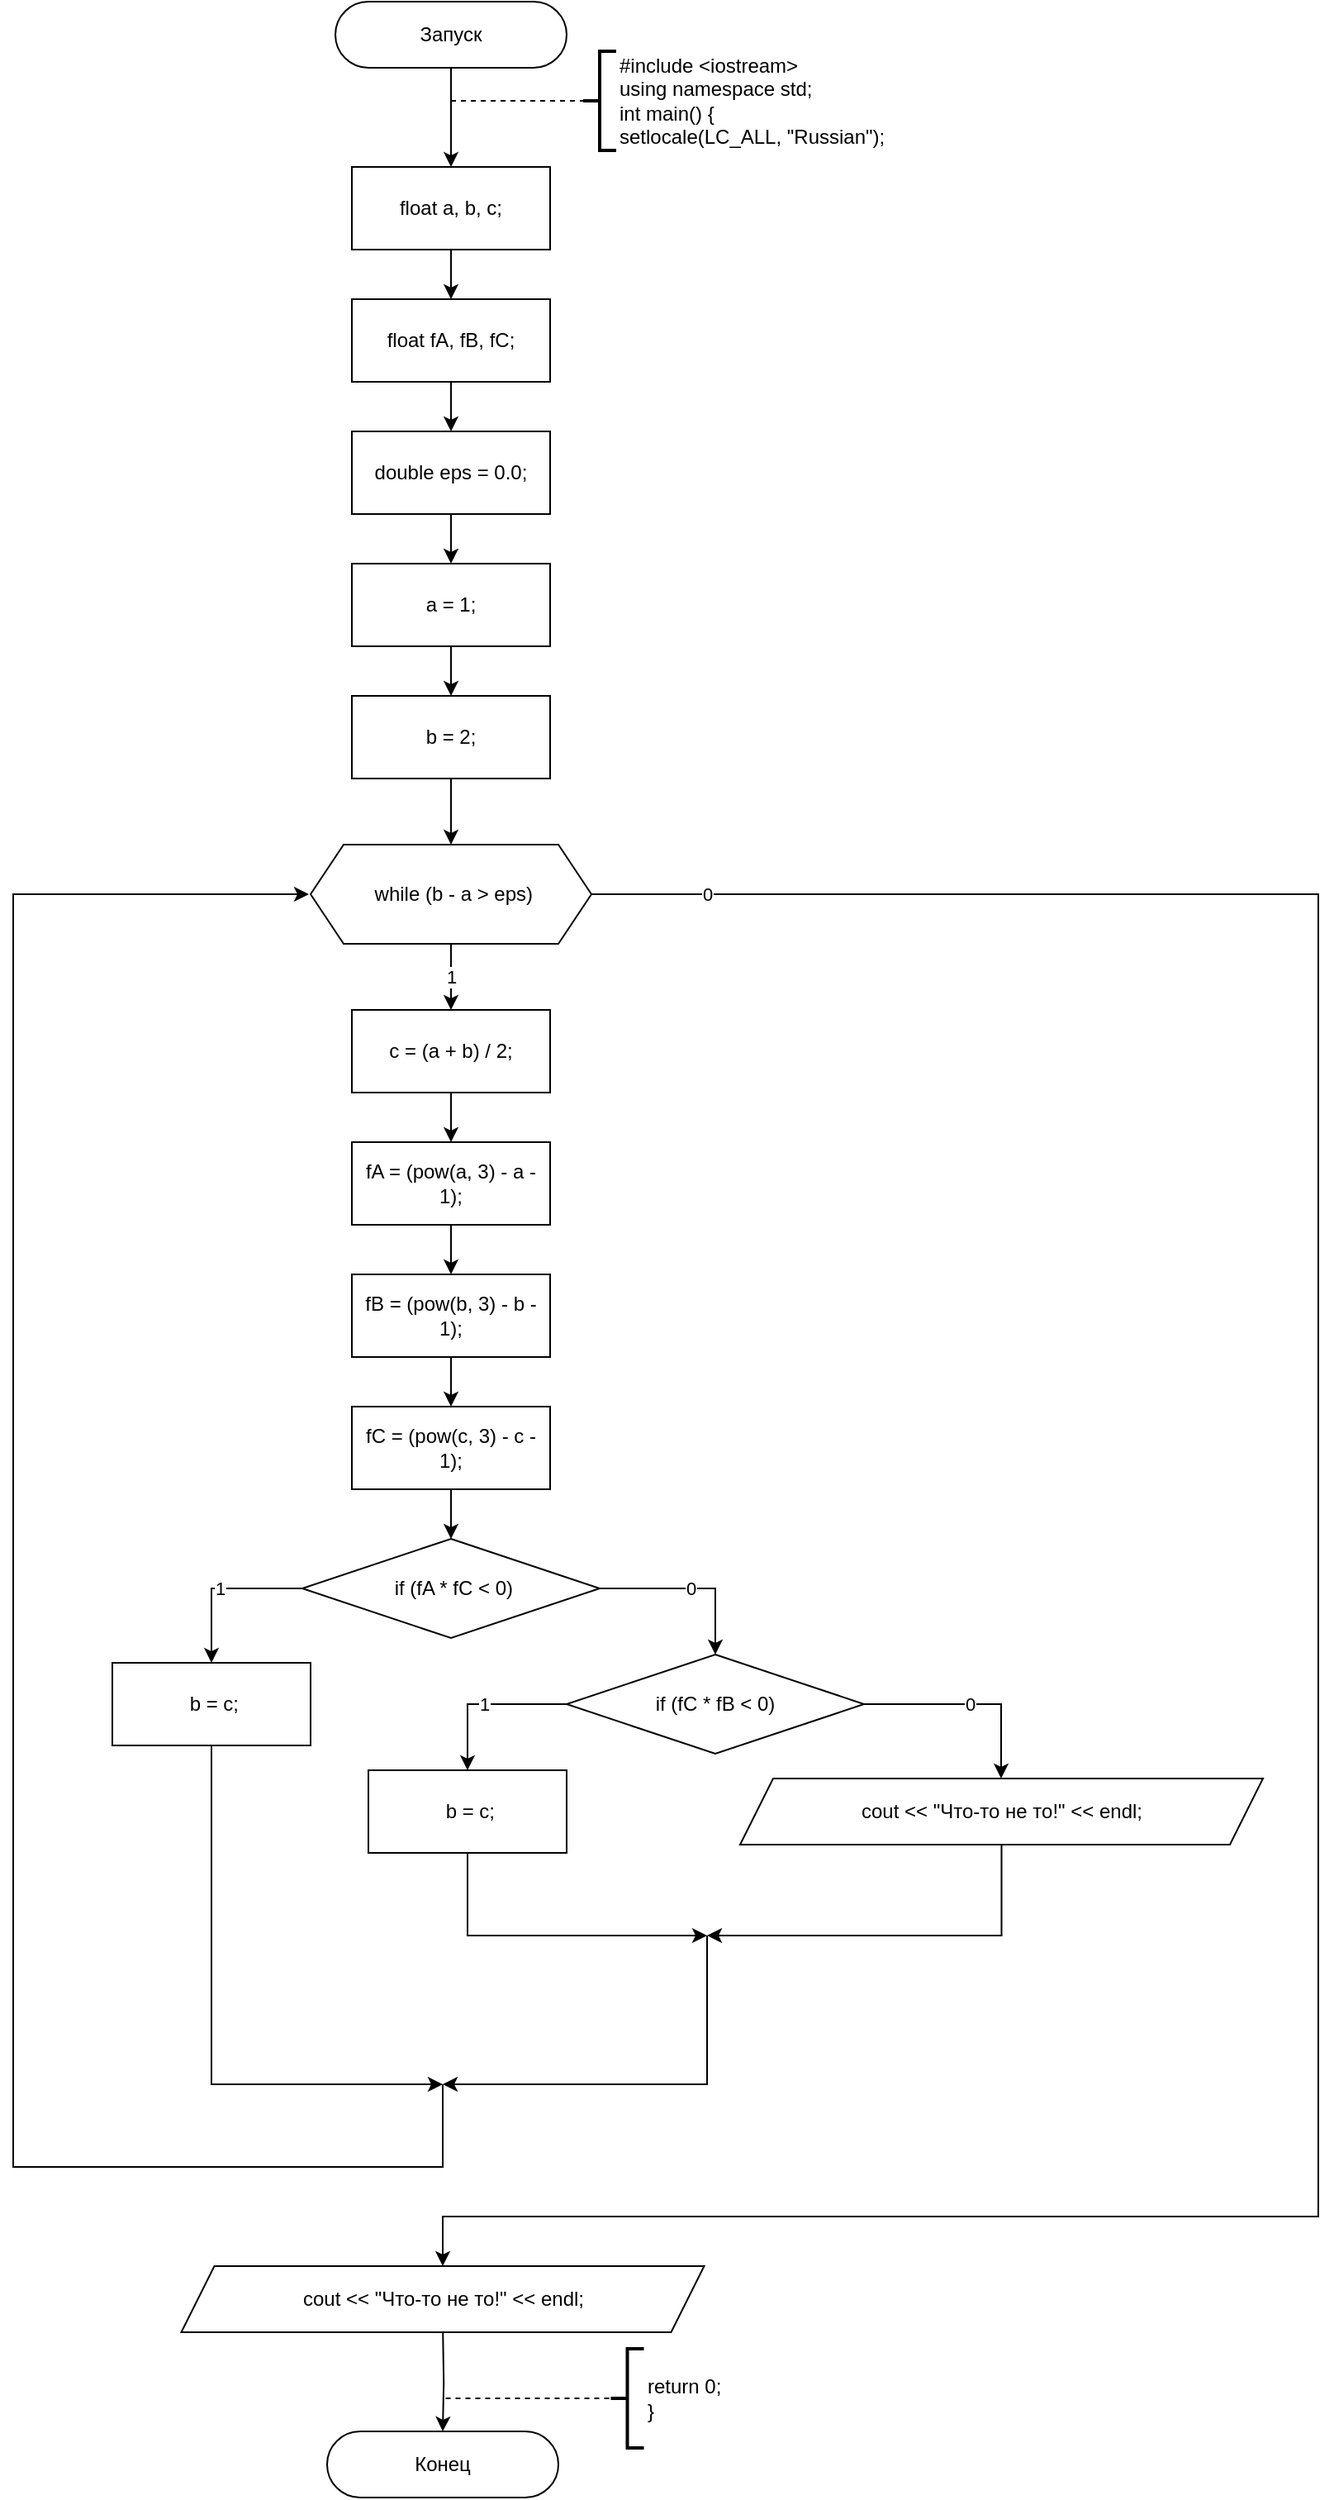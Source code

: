 <mxfile version="13.9.9" type="device"><diagram id="zt6wCPbT44iJaOMA_DcR" name="Страница 1"><mxGraphModel dx="852" dy="494" grid="1" gridSize="10" guides="1" tooltips="1" connect="0" arrows="1" fold="1" page="1" pageScale="1" pageWidth="827" pageHeight="1169" math="0" shadow="0"><root><mxCell id="0"/><mxCell id="1" parent="0"/><mxCell id="2" style="edgeStyle=orthogonalEdgeStyle;rounded=0;orthogonalLoop=1;jettySize=auto;html=1;" parent="1" source="3" target="4" edge="1"><mxGeometry relative="1" as="geometry"/></mxCell><mxCell id="3" value="Запуск" style="rounded=1;whiteSpace=wrap;html=1;arcSize=50;" parent="1" vertex="1"><mxGeometry x="305" y="20" width="140" height="40" as="geometry"/></mxCell><mxCell id="195" style="edgeStyle=none;html=1;" parent="1" source="4" edge="1"><mxGeometry relative="1" as="geometry"><mxPoint x="375" y="200" as="targetPoint"/></mxGeometry></mxCell><mxCell id="4" value="float a, b, c;" style="rounded=0;whiteSpace=wrap;html=1;" parent="1" vertex="1"><mxGeometry x="315" y="120" width="120" height="50" as="geometry"/></mxCell><mxCell id="5" value="#include &amp;lt;iostream&amp;gt;&lt;br&gt;using namespace std;&lt;br&gt;int main() {&lt;br&gt;setlocale(LC_ALL, &quot;Russian&quot;);" style="strokeWidth=2;html=1;shape=mxgraph.flowchart.annotation_2;align=left;labelPosition=right;pointerEvents=1;" parent="1" vertex="1"><mxGeometry x="455" y="50" width="20" height="60" as="geometry"/></mxCell><mxCell id="6" value="" style="endArrow=none;dashed=1;html=1;entryX=0;entryY=0.5;entryDx=0;entryDy=0;entryPerimeter=0;" parent="1" target="5" edge="1"><mxGeometry width="50" height="50" relative="1" as="geometry"><mxPoint x="375" y="80" as="sourcePoint"/><mxPoint x="465" y="70" as="targetPoint"/></mxGeometry></mxCell><mxCell id="7" value="Конец" style="rounded=1;whiteSpace=wrap;html=1;arcSize=50;" parent="1" vertex="1"><mxGeometry x="300" y="1490" width="140" height="40" as="geometry"/></mxCell><mxCell id="10" value="return 0;&lt;br&gt;}" style="strokeWidth=2;html=1;shape=mxgraph.flowchart.annotation_2;align=left;labelPosition=right;pointerEvents=1;" parent="1" vertex="1"><mxGeometry x="471.75" y="1440" width="20" height="60" as="geometry"/></mxCell><mxCell id="11" value="" style="endArrow=none;dashed=1;html=1;entryX=0;entryY=0.5;entryDx=0;entryDy=0;entryPerimeter=0;" parent="1" edge="1"><mxGeometry width="50" height="50" relative="1" as="geometry"><mxPoint x="371.75" y="1470" as="sourcePoint"/><mxPoint x="471.75" y="1470" as="targetPoint"/></mxGeometry></mxCell><mxCell id="236" style="edgeStyle=none;html=1;" parent="1" source="234" edge="1"><mxGeometry relative="1" as="geometry"><mxPoint x="375" y="280" as="targetPoint"/></mxGeometry></mxCell><mxCell id="234" value="float fA, fB, fC;" style="rounded=0;whiteSpace=wrap;html=1;" parent="1" vertex="1"><mxGeometry x="315" y="200" width="120" height="50" as="geometry"/></mxCell><mxCell id="368" value="" style="edgeStyle=orthogonalEdgeStyle;rounded=0;html=1;" parent="1" source="252" target="367" edge="1"><mxGeometry relative="1" as="geometry"/></mxCell><mxCell id="252" value="double eps = 0.0;" style="rounded=0;whiteSpace=wrap;html=1;" parent="1" vertex="1"><mxGeometry x="315" y="280" width="120" height="50" as="geometry"/></mxCell><mxCell id="366" style="edgeStyle=orthogonalEdgeStyle;rounded=0;html=1;" parent="1" target="7" edge="1"><mxGeometry relative="1" as="geometry"><mxPoint x="370.1" y="1430" as="sourcePoint"/></mxGeometry></mxCell><mxCell id="370" value="" style="edgeStyle=orthogonalEdgeStyle;rounded=0;html=1;" parent="1" source="367" target="369" edge="1"><mxGeometry relative="1" as="geometry"/></mxCell><mxCell id="367" value="a = 1;" style="rounded=0;whiteSpace=wrap;html=1;" parent="1" vertex="1"><mxGeometry x="315" y="360" width="120" height="50" as="geometry"/></mxCell><mxCell id="372" style="edgeStyle=orthogonalEdgeStyle;rounded=0;html=1;" parent="1" source="369" target="371" edge="1"><mxGeometry relative="1" as="geometry"/></mxCell><mxCell id="369" value="b = 2;" style="rounded=0;whiteSpace=wrap;html=1;" parent="1" vertex="1"><mxGeometry x="315" y="440" width="120" height="50" as="geometry"/></mxCell><mxCell id="374" value="1" style="edgeStyle=orthogonalEdgeStyle;rounded=0;html=1;" parent="1" source="371" target="373" edge="1"><mxGeometry relative="1" as="geometry"/></mxCell><mxCell id="398" value="0" style="edgeStyle=orthogonalEdgeStyle;rounded=0;html=1;" parent="1" source="371" target="397" edge="1"><mxGeometry x="-0.922" relative="1" as="geometry"><Array as="points"><mxPoint x="900" y="560"/><mxPoint x="900" y="1360"/><mxPoint x="370" y="1360"/></Array><mxPoint as="offset"/></mxGeometry></mxCell><mxCell id="371" value="&amp;nbsp;while (b - a &amp;gt; eps)" style="shape=hexagon;perimeter=hexagonPerimeter2;whiteSpace=wrap;html=1;fixedSize=1;" parent="1" vertex="1"><mxGeometry x="290" y="530" width="170" height="60" as="geometry"/></mxCell><mxCell id="379" style="edgeStyle=orthogonalEdgeStyle;rounded=0;html=1;" parent="1" source="373" target="375" edge="1"><mxGeometry relative="1" as="geometry"/></mxCell><mxCell id="373" value="c = (a + b) / 2;" style="rounded=0;whiteSpace=wrap;html=1;" parent="1" vertex="1"><mxGeometry x="315" y="630" width="120" height="50" as="geometry"/></mxCell><mxCell id="380" style="edgeStyle=orthogonalEdgeStyle;rounded=0;html=1;" parent="1" source="375" target="376" edge="1"><mxGeometry relative="1" as="geometry"/></mxCell><mxCell id="375" value="fA = (pow(a, 3) - a - 1);" style="rounded=0;whiteSpace=wrap;html=1;" parent="1" vertex="1"><mxGeometry x="315" y="710" width="120" height="50" as="geometry"/></mxCell><mxCell id="381" style="edgeStyle=orthogonalEdgeStyle;rounded=0;html=1;" parent="1" source="376" target="377" edge="1"><mxGeometry relative="1" as="geometry"/></mxCell><mxCell id="376" value="fB = (pow(b, 3) - b - 1);" style="rounded=0;whiteSpace=wrap;html=1;" parent="1" vertex="1"><mxGeometry x="315" y="790" width="120" height="50" as="geometry"/></mxCell><mxCell id="383" style="edgeStyle=orthogonalEdgeStyle;rounded=0;html=1;" parent="1" source="377" target="382" edge="1"><mxGeometry relative="1" as="geometry"/></mxCell><mxCell id="377" value="fC = (pow(c, 3) - c - 1);" style="rounded=0;whiteSpace=wrap;html=1;" parent="1" vertex="1"><mxGeometry x="315" y="870" width="120" height="50" as="geometry"/></mxCell><mxCell id="386" value="1" style="edgeStyle=orthogonalEdgeStyle;rounded=0;html=1;" parent="1" source="382" target="385" edge="1"><mxGeometry relative="1" as="geometry"><Array as="points"><mxPoint x="230" y="980"/></Array></mxGeometry></mxCell><mxCell id="387" value="0" style="edgeStyle=orthogonalEdgeStyle;rounded=0;html=1;" parent="1" source="382" target="384" edge="1"><mxGeometry relative="1" as="geometry"><Array as="points"><mxPoint x="535" y="980"/></Array></mxGeometry></mxCell><mxCell id="382" value="&amp;nbsp;if (fA * fC &amp;lt; 0)" style="rhombus;whiteSpace=wrap;html=1;" parent="1" vertex="1"><mxGeometry x="285" y="950" width="180" height="60" as="geometry"/></mxCell><mxCell id="389" value="1" style="edgeStyle=orthogonalEdgeStyle;rounded=0;html=1;" parent="1" source="384" target="388" edge="1"><mxGeometry relative="1" as="geometry"><Array as="points"><mxPoint x="385" y="1050"/></Array></mxGeometry></mxCell><mxCell id="391" value="0" style="edgeStyle=orthogonalEdgeStyle;rounded=0;html=1;" parent="1" source="384" target="390" edge="1"><mxGeometry relative="1" as="geometry"><Array as="points"><mxPoint x="708" y="1050"/></Array></mxGeometry></mxCell><mxCell id="384" value="if (fC * fB &amp;lt; 0)" style="rhombus;whiteSpace=wrap;html=1;" parent="1" vertex="1"><mxGeometry x="445" y="1020" width="180" height="60" as="geometry"/></mxCell><mxCell id="395" style="edgeStyle=orthogonalEdgeStyle;rounded=0;html=1;" parent="1" source="385" edge="1"><mxGeometry relative="1" as="geometry"><mxPoint x="370" y="1280" as="targetPoint"/><Array as="points"><mxPoint x="230" y="1280"/></Array></mxGeometry></mxCell><mxCell id="385" value="&amp;nbsp;b = c;" style="rounded=0;whiteSpace=wrap;html=1;" parent="1" vertex="1"><mxGeometry x="170" y="1025" width="120" height="50" as="geometry"/></mxCell><mxCell id="392" style="edgeStyle=orthogonalEdgeStyle;rounded=0;html=1;" parent="1" source="388" edge="1"><mxGeometry relative="1" as="geometry"><mxPoint x="530" y="1190" as="targetPoint"/><Array as="points"><mxPoint x="385" y="1190"/></Array></mxGeometry></mxCell><mxCell id="388" value="&amp;nbsp;b = c;" style="rounded=0;whiteSpace=wrap;html=1;" parent="1" vertex="1"><mxGeometry x="325" y="1090" width="120" height="50" as="geometry"/></mxCell><mxCell id="393" style="edgeStyle=orthogonalEdgeStyle;rounded=0;html=1;" parent="1" source="390" edge="1"><mxGeometry relative="1" as="geometry"><mxPoint x="530" y="1190" as="targetPoint"/><Array as="points"><mxPoint x="708" y="1190"/></Array></mxGeometry></mxCell><mxCell id="390" value="cout &amp;lt;&amp;lt; &quot;Что-то не то!&quot; &amp;lt;&amp;lt; endl;" style="shape=parallelogram;perimeter=parallelogramPerimeter;whiteSpace=wrap;html=1;fixedSize=1;" parent="1" vertex="1"><mxGeometry x="550" y="1095" width="316.5" height="40" as="geometry"/></mxCell><mxCell id="394" value="" style="endArrow=classic;html=1;rounded=0;" parent="1" edge="1"><mxGeometry width="50" height="50" relative="1" as="geometry"><mxPoint x="530" y="1190" as="sourcePoint"/><mxPoint x="370" y="1280" as="targetPoint"/><Array as="points"><mxPoint x="530" y="1280"/></Array></mxGeometry></mxCell><mxCell id="396" value="" style="endArrow=classic;html=1;entryX=-0.006;entryY=0.5;entryDx=0;entryDy=0;entryPerimeter=0;rounded=0;" parent="1" target="371" edge="1"><mxGeometry width="50" height="50" relative="1" as="geometry"><mxPoint x="370" y="1280" as="sourcePoint"/><mxPoint x="460" y="1140" as="targetPoint"/><Array as="points"><mxPoint x="370" y="1330"/><mxPoint x="110" y="1330"/><mxPoint x="110" y="560"/></Array></mxGeometry></mxCell><mxCell id="397" value="cout &amp;lt;&amp;lt; &quot;Что-то не то!&quot; &amp;lt;&amp;lt; endl;" style="shape=parallelogram;perimeter=parallelogramPerimeter;whiteSpace=wrap;html=1;fixedSize=1;" parent="1" vertex="1"><mxGeometry x="211.75" y="1390" width="316.5" height="40" as="geometry"/></mxCell></root></mxGraphModel></diagram></mxfile>